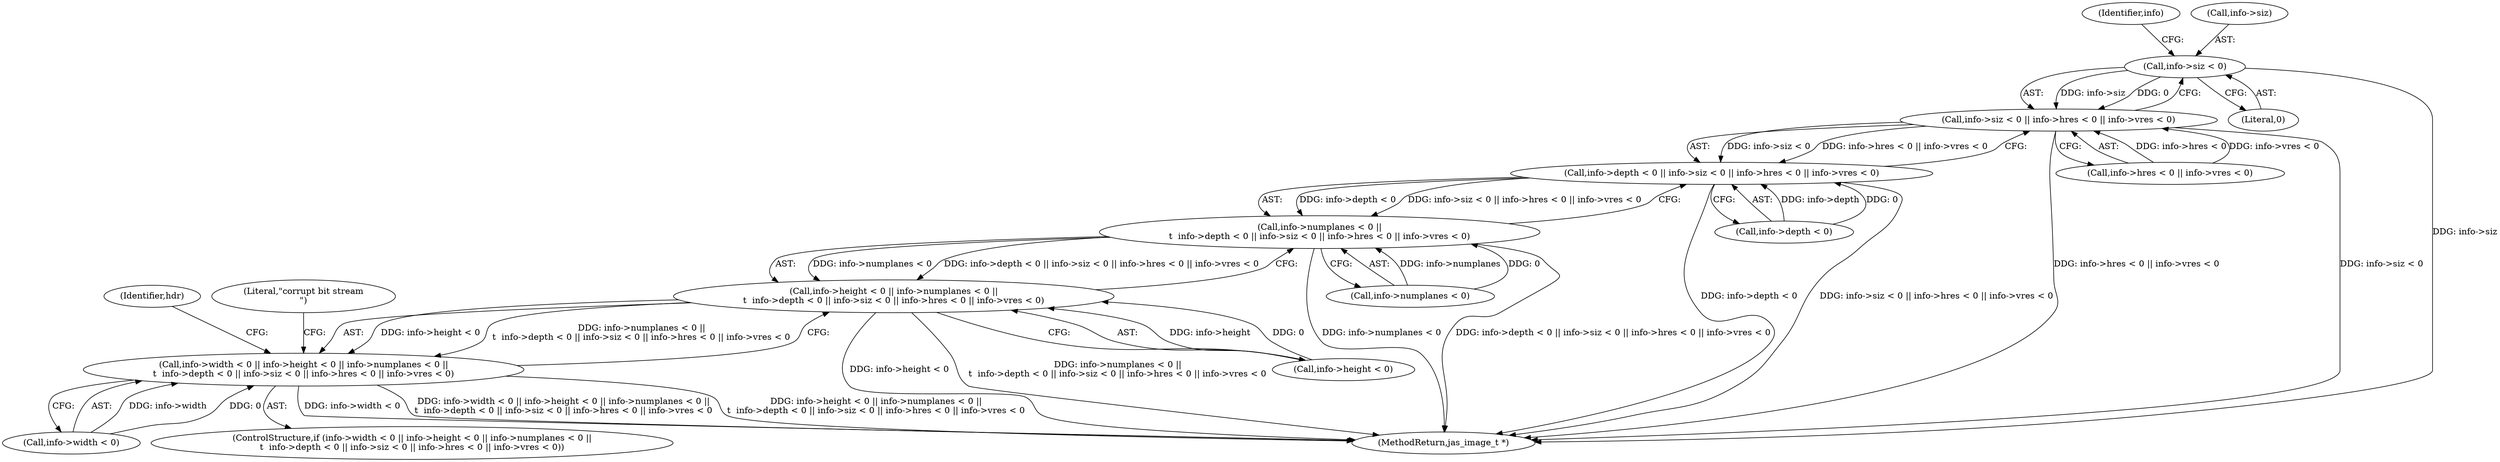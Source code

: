 digraph "0_jasper_5d66894d2313e3f3469f19066e149e08ff076698_0@pointer" {
"1000212" [label="(Call,info->siz < 0)"];
"1000211" [label="(Call,info->siz < 0 || info->hres < 0 || info->vres < 0)"];
"1000205" [label="(Call,info->depth < 0 || info->siz < 0 || info->hres < 0 || info->vres < 0)"];
"1000199" [label="(Call,info->numplanes < 0 ||\n\t  info->depth < 0 || info->siz < 0 || info->hres < 0 || info->vres < 0)"];
"1000193" [label="(Call,info->height < 0 || info->numplanes < 0 ||\n\t  info->depth < 0 || info->siz < 0 || info->hres < 0 || info->vres < 0)"];
"1000187" [label="(Call,info->width < 0 || info->height < 0 || info->numplanes < 0 ||\n\t  info->depth < 0 || info->siz < 0 || info->hres < 0 || info->vres < 0)"];
"1000236" [label="(Identifier,hdr)"];
"1000217" [label="(Call,info->hres < 0 || info->vres < 0)"];
"1000230" [label="(Literal,\"corrupt bit stream\n\")"];
"1000211" [label="(Call,info->siz < 0 || info->hres < 0 || info->vres < 0)"];
"1000220" [label="(Identifier,info)"];
"1000188" [label="(Call,info->width < 0)"];
"1000193" [label="(Call,info->height < 0 || info->numplanes < 0 ||\n\t  info->depth < 0 || info->siz < 0 || info->hres < 0 || info->vres < 0)"];
"1000187" [label="(Call,info->width < 0 || info->height < 0 || info->numplanes < 0 ||\n\t  info->depth < 0 || info->siz < 0 || info->hres < 0 || info->vres < 0)"];
"1000206" [label="(Call,info->depth < 0)"];
"1000216" [label="(Literal,0)"];
"1000200" [label="(Call,info->numplanes < 0)"];
"1000199" [label="(Call,info->numplanes < 0 ||\n\t  info->depth < 0 || info->siz < 0 || info->hres < 0 || info->vres < 0)"];
"1000406" [label="(MethodReturn,jas_image_t *)"];
"1000213" [label="(Call,info->siz)"];
"1000194" [label="(Call,info->height < 0)"];
"1000205" [label="(Call,info->depth < 0 || info->siz < 0 || info->hres < 0 || info->vres < 0)"];
"1000212" [label="(Call,info->siz < 0)"];
"1000186" [label="(ControlStructure,if (info->width < 0 || info->height < 0 || info->numplanes < 0 ||\n\t  info->depth < 0 || info->siz < 0 || info->hres < 0 || info->vres < 0))"];
"1000212" -> "1000211"  [label="AST: "];
"1000212" -> "1000216"  [label="CFG: "];
"1000213" -> "1000212"  [label="AST: "];
"1000216" -> "1000212"  [label="AST: "];
"1000220" -> "1000212"  [label="CFG: "];
"1000211" -> "1000212"  [label="CFG: "];
"1000212" -> "1000406"  [label="DDG: info->siz"];
"1000212" -> "1000211"  [label="DDG: info->siz"];
"1000212" -> "1000211"  [label="DDG: 0"];
"1000211" -> "1000205"  [label="AST: "];
"1000211" -> "1000217"  [label="CFG: "];
"1000217" -> "1000211"  [label="AST: "];
"1000205" -> "1000211"  [label="CFG: "];
"1000211" -> "1000406"  [label="DDG: info->hres < 0 || info->vres < 0"];
"1000211" -> "1000406"  [label="DDG: info->siz < 0"];
"1000211" -> "1000205"  [label="DDG: info->siz < 0"];
"1000211" -> "1000205"  [label="DDG: info->hres < 0 || info->vres < 0"];
"1000217" -> "1000211"  [label="DDG: info->hres < 0"];
"1000217" -> "1000211"  [label="DDG: info->vres < 0"];
"1000205" -> "1000199"  [label="AST: "];
"1000205" -> "1000206"  [label="CFG: "];
"1000206" -> "1000205"  [label="AST: "];
"1000199" -> "1000205"  [label="CFG: "];
"1000205" -> "1000406"  [label="DDG: info->depth < 0"];
"1000205" -> "1000406"  [label="DDG: info->siz < 0 || info->hres < 0 || info->vres < 0"];
"1000205" -> "1000199"  [label="DDG: info->depth < 0"];
"1000205" -> "1000199"  [label="DDG: info->siz < 0 || info->hres < 0 || info->vres < 0"];
"1000206" -> "1000205"  [label="DDG: info->depth"];
"1000206" -> "1000205"  [label="DDG: 0"];
"1000199" -> "1000193"  [label="AST: "];
"1000199" -> "1000200"  [label="CFG: "];
"1000200" -> "1000199"  [label="AST: "];
"1000193" -> "1000199"  [label="CFG: "];
"1000199" -> "1000406"  [label="DDG: info->numplanes < 0"];
"1000199" -> "1000406"  [label="DDG: info->depth < 0 || info->siz < 0 || info->hres < 0 || info->vres < 0"];
"1000199" -> "1000193"  [label="DDG: info->numplanes < 0"];
"1000199" -> "1000193"  [label="DDG: info->depth < 0 || info->siz < 0 || info->hres < 0 || info->vres < 0"];
"1000200" -> "1000199"  [label="DDG: info->numplanes"];
"1000200" -> "1000199"  [label="DDG: 0"];
"1000193" -> "1000187"  [label="AST: "];
"1000193" -> "1000194"  [label="CFG: "];
"1000194" -> "1000193"  [label="AST: "];
"1000187" -> "1000193"  [label="CFG: "];
"1000193" -> "1000406"  [label="DDG: info->height < 0"];
"1000193" -> "1000406"  [label="DDG: info->numplanes < 0 ||\n\t  info->depth < 0 || info->siz < 0 || info->hres < 0 || info->vres < 0"];
"1000193" -> "1000187"  [label="DDG: info->height < 0"];
"1000193" -> "1000187"  [label="DDG: info->numplanes < 0 ||\n\t  info->depth < 0 || info->siz < 0 || info->hres < 0 || info->vres < 0"];
"1000194" -> "1000193"  [label="DDG: info->height"];
"1000194" -> "1000193"  [label="DDG: 0"];
"1000187" -> "1000186"  [label="AST: "];
"1000187" -> "1000188"  [label="CFG: "];
"1000188" -> "1000187"  [label="AST: "];
"1000230" -> "1000187"  [label="CFG: "];
"1000236" -> "1000187"  [label="CFG: "];
"1000187" -> "1000406"  [label="DDG: info->width < 0"];
"1000187" -> "1000406"  [label="DDG: info->width < 0 || info->height < 0 || info->numplanes < 0 ||\n\t  info->depth < 0 || info->siz < 0 || info->hres < 0 || info->vres < 0"];
"1000187" -> "1000406"  [label="DDG: info->height < 0 || info->numplanes < 0 ||\n\t  info->depth < 0 || info->siz < 0 || info->hres < 0 || info->vres < 0"];
"1000188" -> "1000187"  [label="DDG: info->width"];
"1000188" -> "1000187"  [label="DDG: 0"];
}

